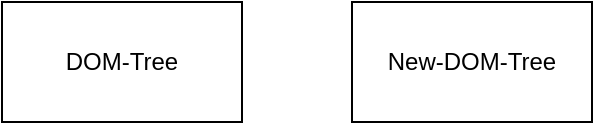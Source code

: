 <mxfile>
    <diagram id="3fcocjSAva1DKxeKwDTC" name="Page-1">
        <mxGraphModel dx="701" dy="529" grid="1" gridSize="10" guides="1" tooltips="1" connect="1" arrows="1" fold="1" page="1" pageScale="1" pageWidth="850" pageHeight="1100" math="0" shadow="0">
            <root>
                <mxCell id="0"/>
                <mxCell id="1" parent="0"/>
                <mxCell id="2" value="DOM-Tree" style="rounded=0;whiteSpace=wrap;html=1;" vertex="1" parent="1">
                    <mxGeometry x="130" y="60" width="120" height="60" as="geometry"/>
                </mxCell>
                <mxCell id="3" value="New-DOM-Tree" style="rounded=0;whiteSpace=wrap;html=1;" vertex="1" parent="1">
                    <mxGeometry x="305" y="60" width="120" height="60" as="geometry"/>
                </mxCell>
            </root>
        </mxGraphModel>
    </diagram>
</mxfile>